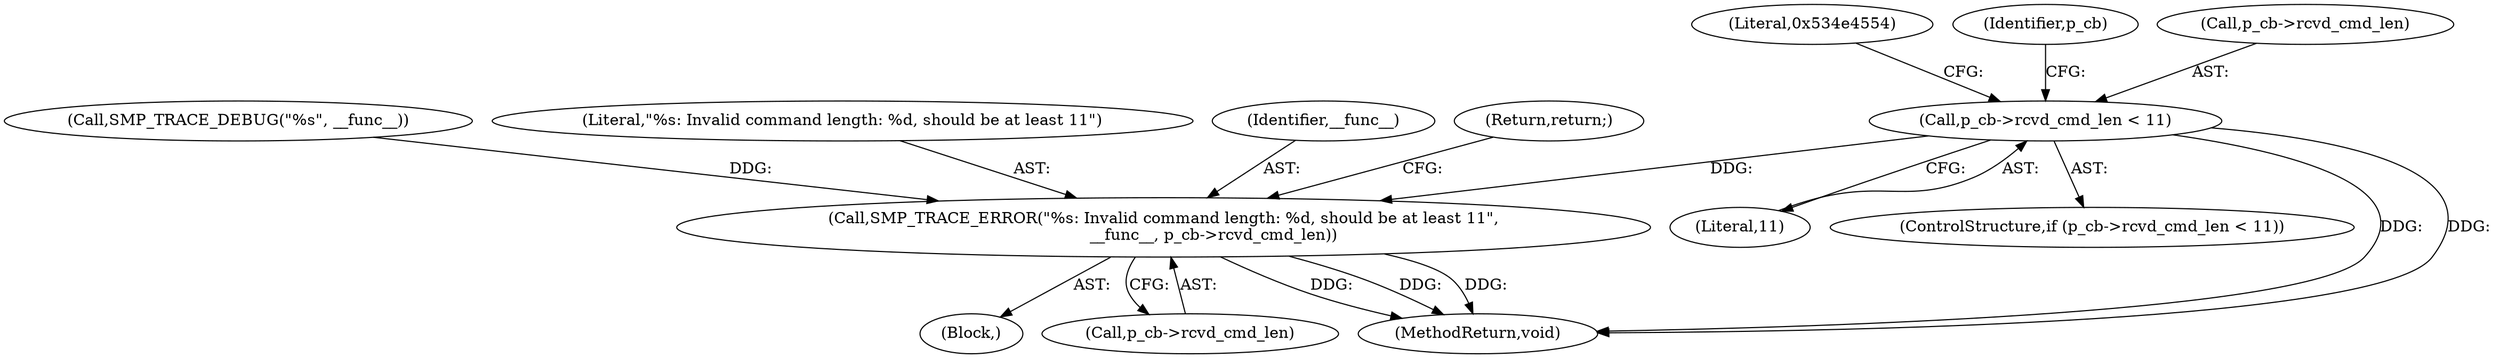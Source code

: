 digraph "0_Android_198888b8e0163bab7a417161c63e483804ae8e31@pointer" {
"1000117" [label="(Call,p_cb->rcvd_cmd_len < 11)"];
"1000126" [label="(Call,SMP_TRACE_ERROR(\"%s: Invalid command length: %d, should be at least 11\",\n                    __func__, p_cb->rcvd_cmd_len))"];
"1000126" [label="(Call,SMP_TRACE_ERROR(\"%s: Invalid command length: %d, should be at least 11\",\n                    __func__, p_cb->rcvd_cmd_len))"];
"1000122" [label="(Block,)"];
"1000113" [label="(Call,SMP_TRACE_DEBUG(\"%s\", __func__))"];
"1000121" [label="(Literal,11)"];
"1000117" [label="(Call,p_cb->rcvd_cmd_len < 11)"];
"1000124" [label="(Literal,0x534e4554)"];
"1000134" [label="(Identifier,p_cb)"];
"1000116" [label="(ControlStructure,if (p_cb->rcvd_cmd_len < 11))"];
"1000129" [label="(Call,p_cb->rcvd_cmd_len)"];
"1000118" [label="(Call,p_cb->rcvd_cmd_len)"];
"1000127" [label="(Literal,\"%s: Invalid command length: %d, should be at least 11\")"];
"1000128" [label="(Identifier,__func__)"];
"1000195" [label="(MethodReturn,void)"];
"1000132" [label="(Return,return;)"];
"1000117" -> "1000116"  [label="AST: "];
"1000117" -> "1000121"  [label="CFG: "];
"1000118" -> "1000117"  [label="AST: "];
"1000121" -> "1000117"  [label="AST: "];
"1000124" -> "1000117"  [label="CFG: "];
"1000134" -> "1000117"  [label="CFG: "];
"1000117" -> "1000195"  [label="DDG: "];
"1000117" -> "1000195"  [label="DDG: "];
"1000117" -> "1000126"  [label="DDG: "];
"1000126" -> "1000122"  [label="AST: "];
"1000126" -> "1000129"  [label="CFG: "];
"1000127" -> "1000126"  [label="AST: "];
"1000128" -> "1000126"  [label="AST: "];
"1000129" -> "1000126"  [label="AST: "];
"1000132" -> "1000126"  [label="CFG: "];
"1000126" -> "1000195"  [label="DDG: "];
"1000126" -> "1000195"  [label="DDG: "];
"1000126" -> "1000195"  [label="DDG: "];
"1000113" -> "1000126"  [label="DDG: "];
}
